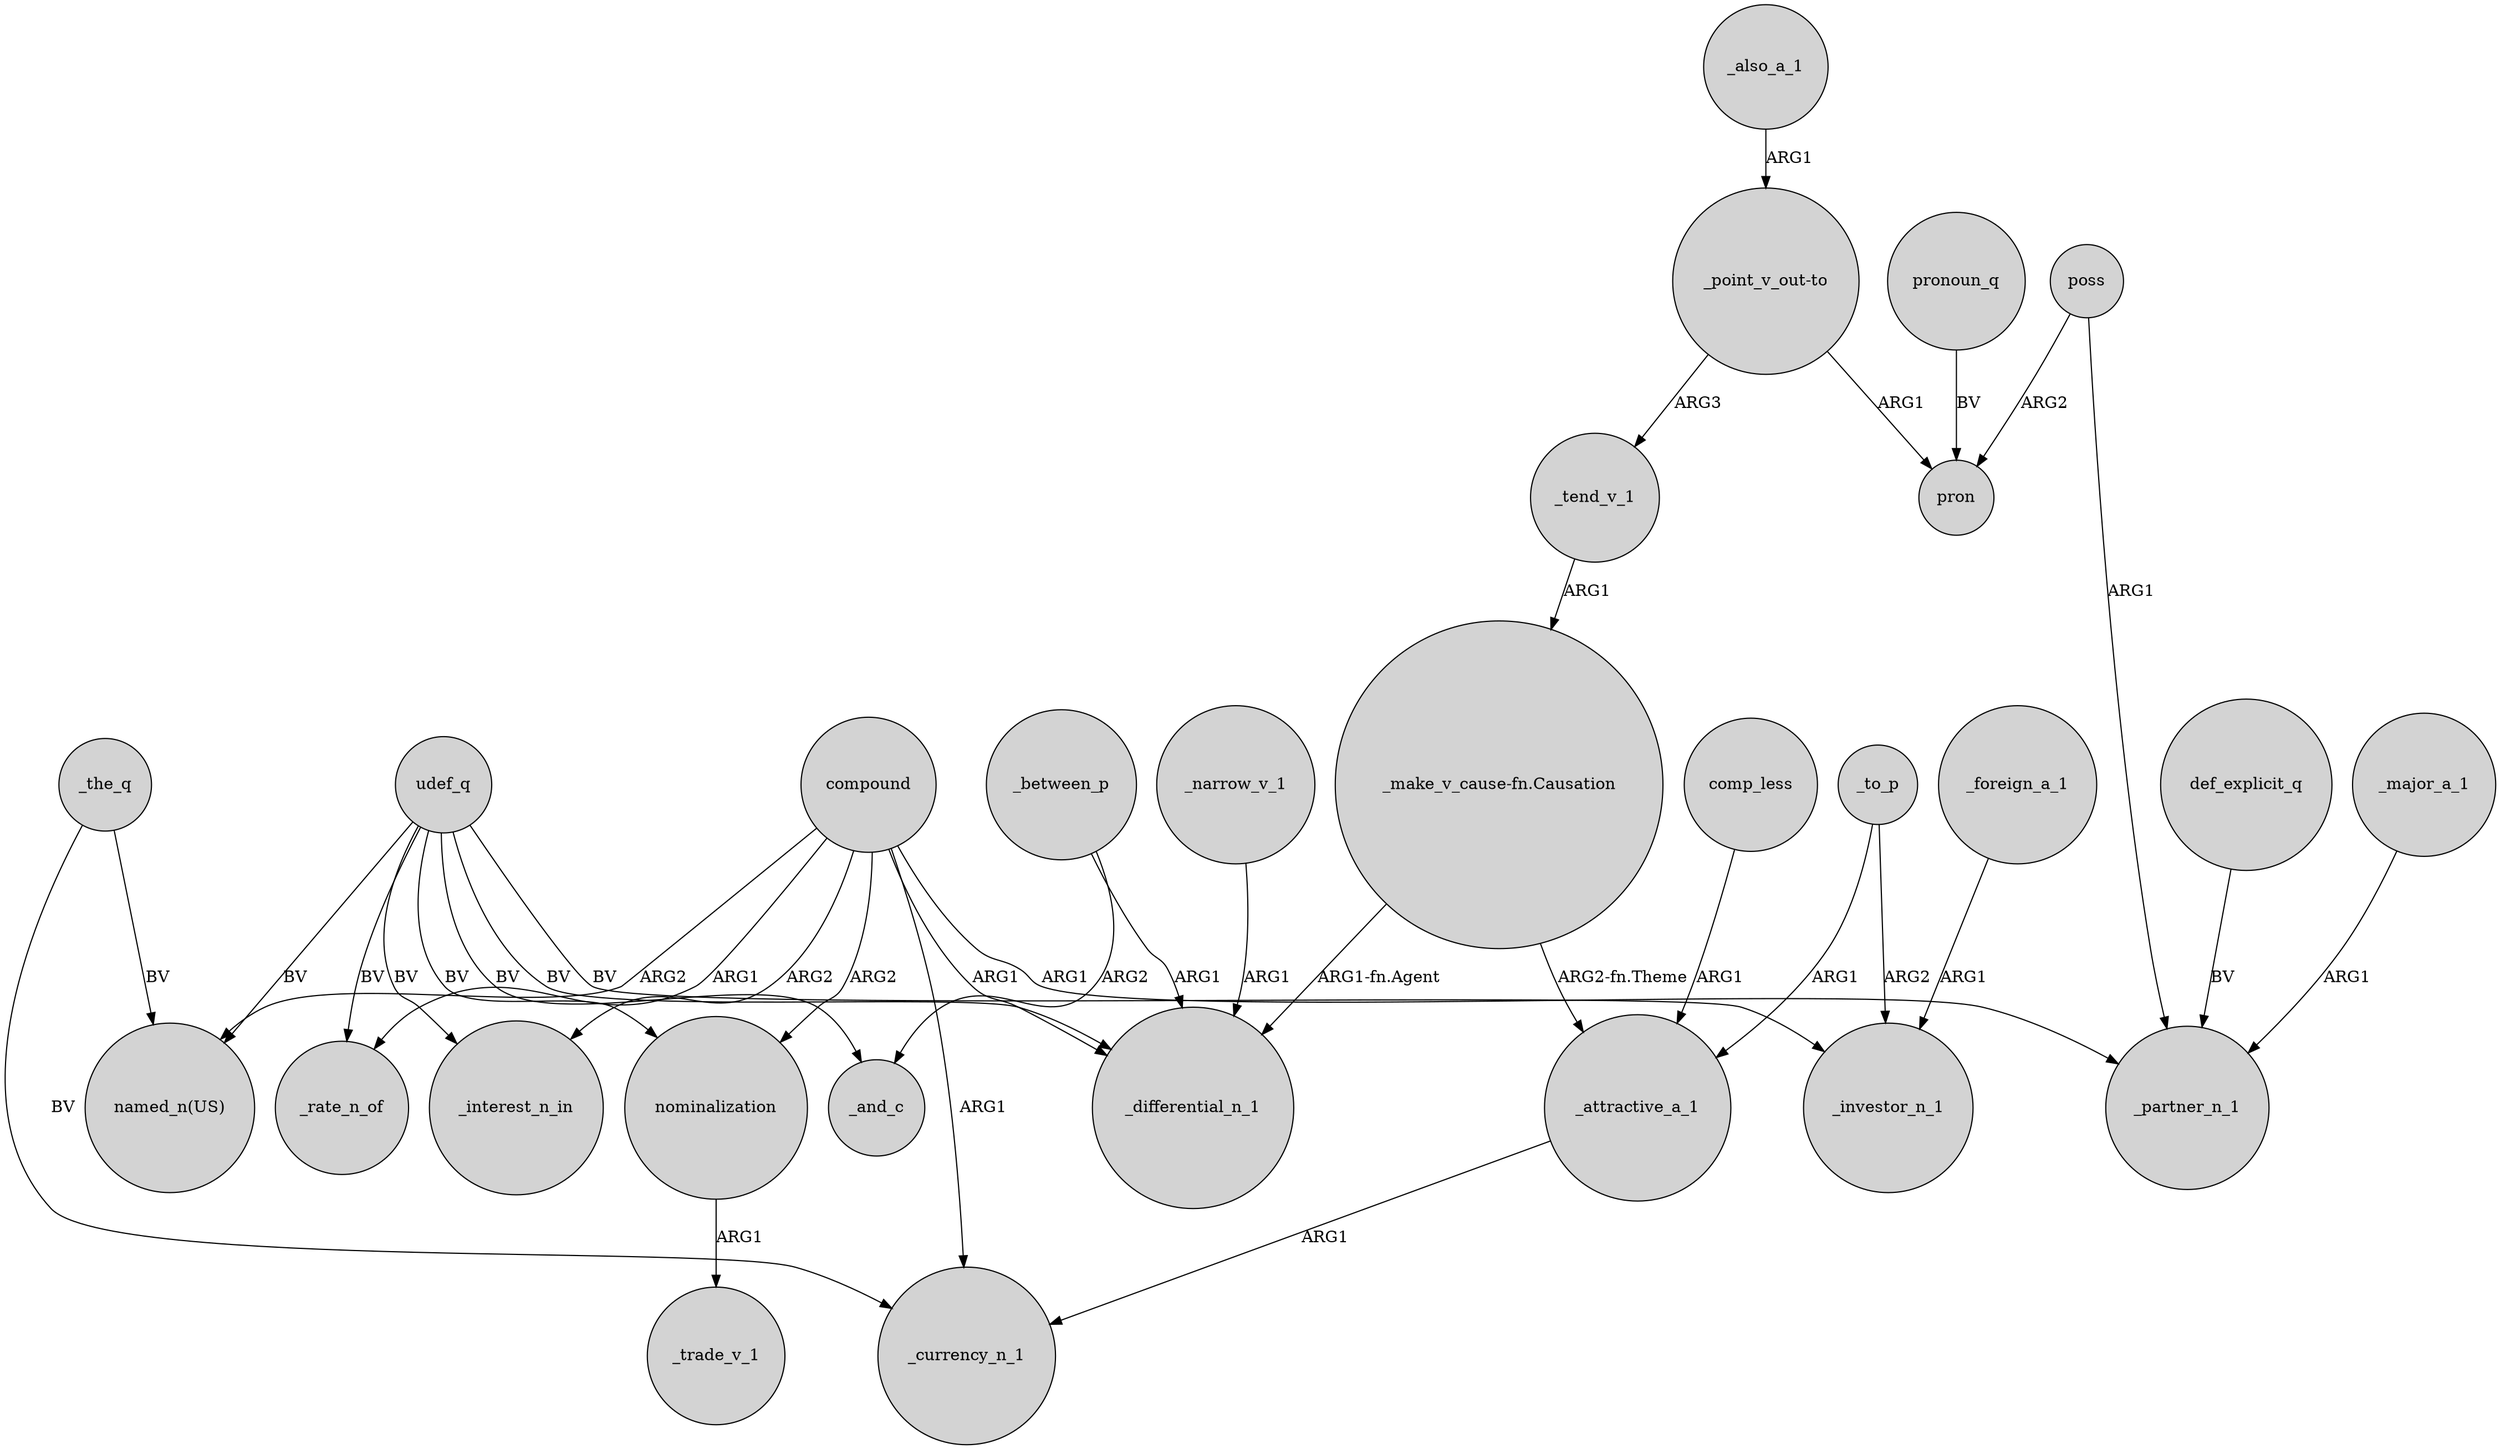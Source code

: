 digraph {
	node [shape=circle style=filled]
	udef_q -> "named_n(US)" [label=BV]
	_to_p -> _investor_n_1 [label=ARG2]
	poss -> pron [label=ARG2]
	"_make_v_cause-fn.Causation" -> _attractive_a_1 [label="ARG2-fn.Theme"]
	udef_q -> _investor_n_1 [label=BV]
	_also_a_1 -> "_point_v_out-to" [label=ARG1]
	compound -> _rate_n_of [label=ARG1]
	compound -> _differential_n_1 [label=ARG1]
	compound -> _partner_n_1 [label=ARG1]
	compound -> _currency_n_1 [label=ARG1]
	udef_q -> _rate_n_of [label=BV]
	compound -> nominalization [label=ARG2]
	udef_q -> _interest_n_in [label=BV]
	nominalization -> _trade_v_1 [label=ARG1]
	def_explicit_q -> _partner_n_1 [label=BV]
	_foreign_a_1 -> _investor_n_1 [label=ARG1]
	compound -> "named_n(US)" [label=ARG2]
	compound -> _interest_n_in [label=ARG2]
	_the_q -> "named_n(US)" [label=BV]
	pronoun_q -> pron [label=BV]
	poss -> _partner_n_1 [label=ARG1]
	_between_p -> _differential_n_1 [label=ARG1]
	_between_p -> _and_c [label=ARG2]
	"_make_v_cause-fn.Causation" -> _differential_n_1 [label="ARG1-fn.Agent"]
	udef_q -> _differential_n_1 [label=BV]
	comp_less -> _attractive_a_1 [label=ARG1]
	udef_q -> nominalization [label=BV]
	_to_p -> _attractive_a_1 [label=ARG1]
	"_point_v_out-to" -> _tend_v_1 [label=ARG3]
	_narrow_v_1 -> _differential_n_1 [label=ARG1]
	_the_q -> _currency_n_1 [label=BV]
	udef_q -> _and_c [label=BV]
	_tend_v_1 -> "_make_v_cause-fn.Causation" [label=ARG1]
	"_point_v_out-to" -> pron [label=ARG1]
	_major_a_1 -> _partner_n_1 [label=ARG1]
	_attractive_a_1 -> _currency_n_1 [label=ARG1]
}
